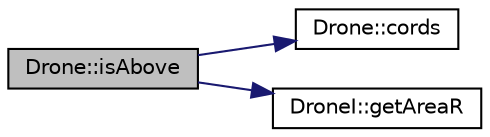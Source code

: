 digraph "Drone::isAbove"
{
 // LATEX_PDF_SIZE
  edge [fontname="Helvetica",fontsize="10",labelfontname="Helvetica",labelfontsize="10"];
  node [fontname="Helvetica",fontsize="10",shape=record];
  rankdir="LR";
  Node1 [label="Drone::isAbove",height=0.2,width=0.4,color="black", fillcolor="grey75", style="filled", fontcolor="black",tooltip="Metoda zwracająca informację czy obiekt znajduje się nad obszarem drugiego Polega na porównywaniu dłu..."];
  Node1 -> Node2 [color="midnightblue",fontsize="10",style="solid",fontname="Helvetica"];
  Node2 [label="Drone::cords",height=0.2,width=0.4,color="black", fillcolor="white", style="filled",URL="$class_drone.html#a40b4547e3d0ccb5d7bcf989ae3345c2f",tooltip="Wirtualna metoda zwracająca położenie obiektu w przestrzeni."];
  Node1 -> Node3 [color="midnightblue",fontsize="10",style="solid",fontname="Helvetica"];
  Node3 [label="DroneI::getAreaR",height=0.2,width=0.4,color="black", fillcolor="white", style="filled",URL="$class_drone_i.html#a2ad11242769cbb6079c72de84d313230",tooltip="Gwirtualna metoda zwracająca promień drona."];
}
